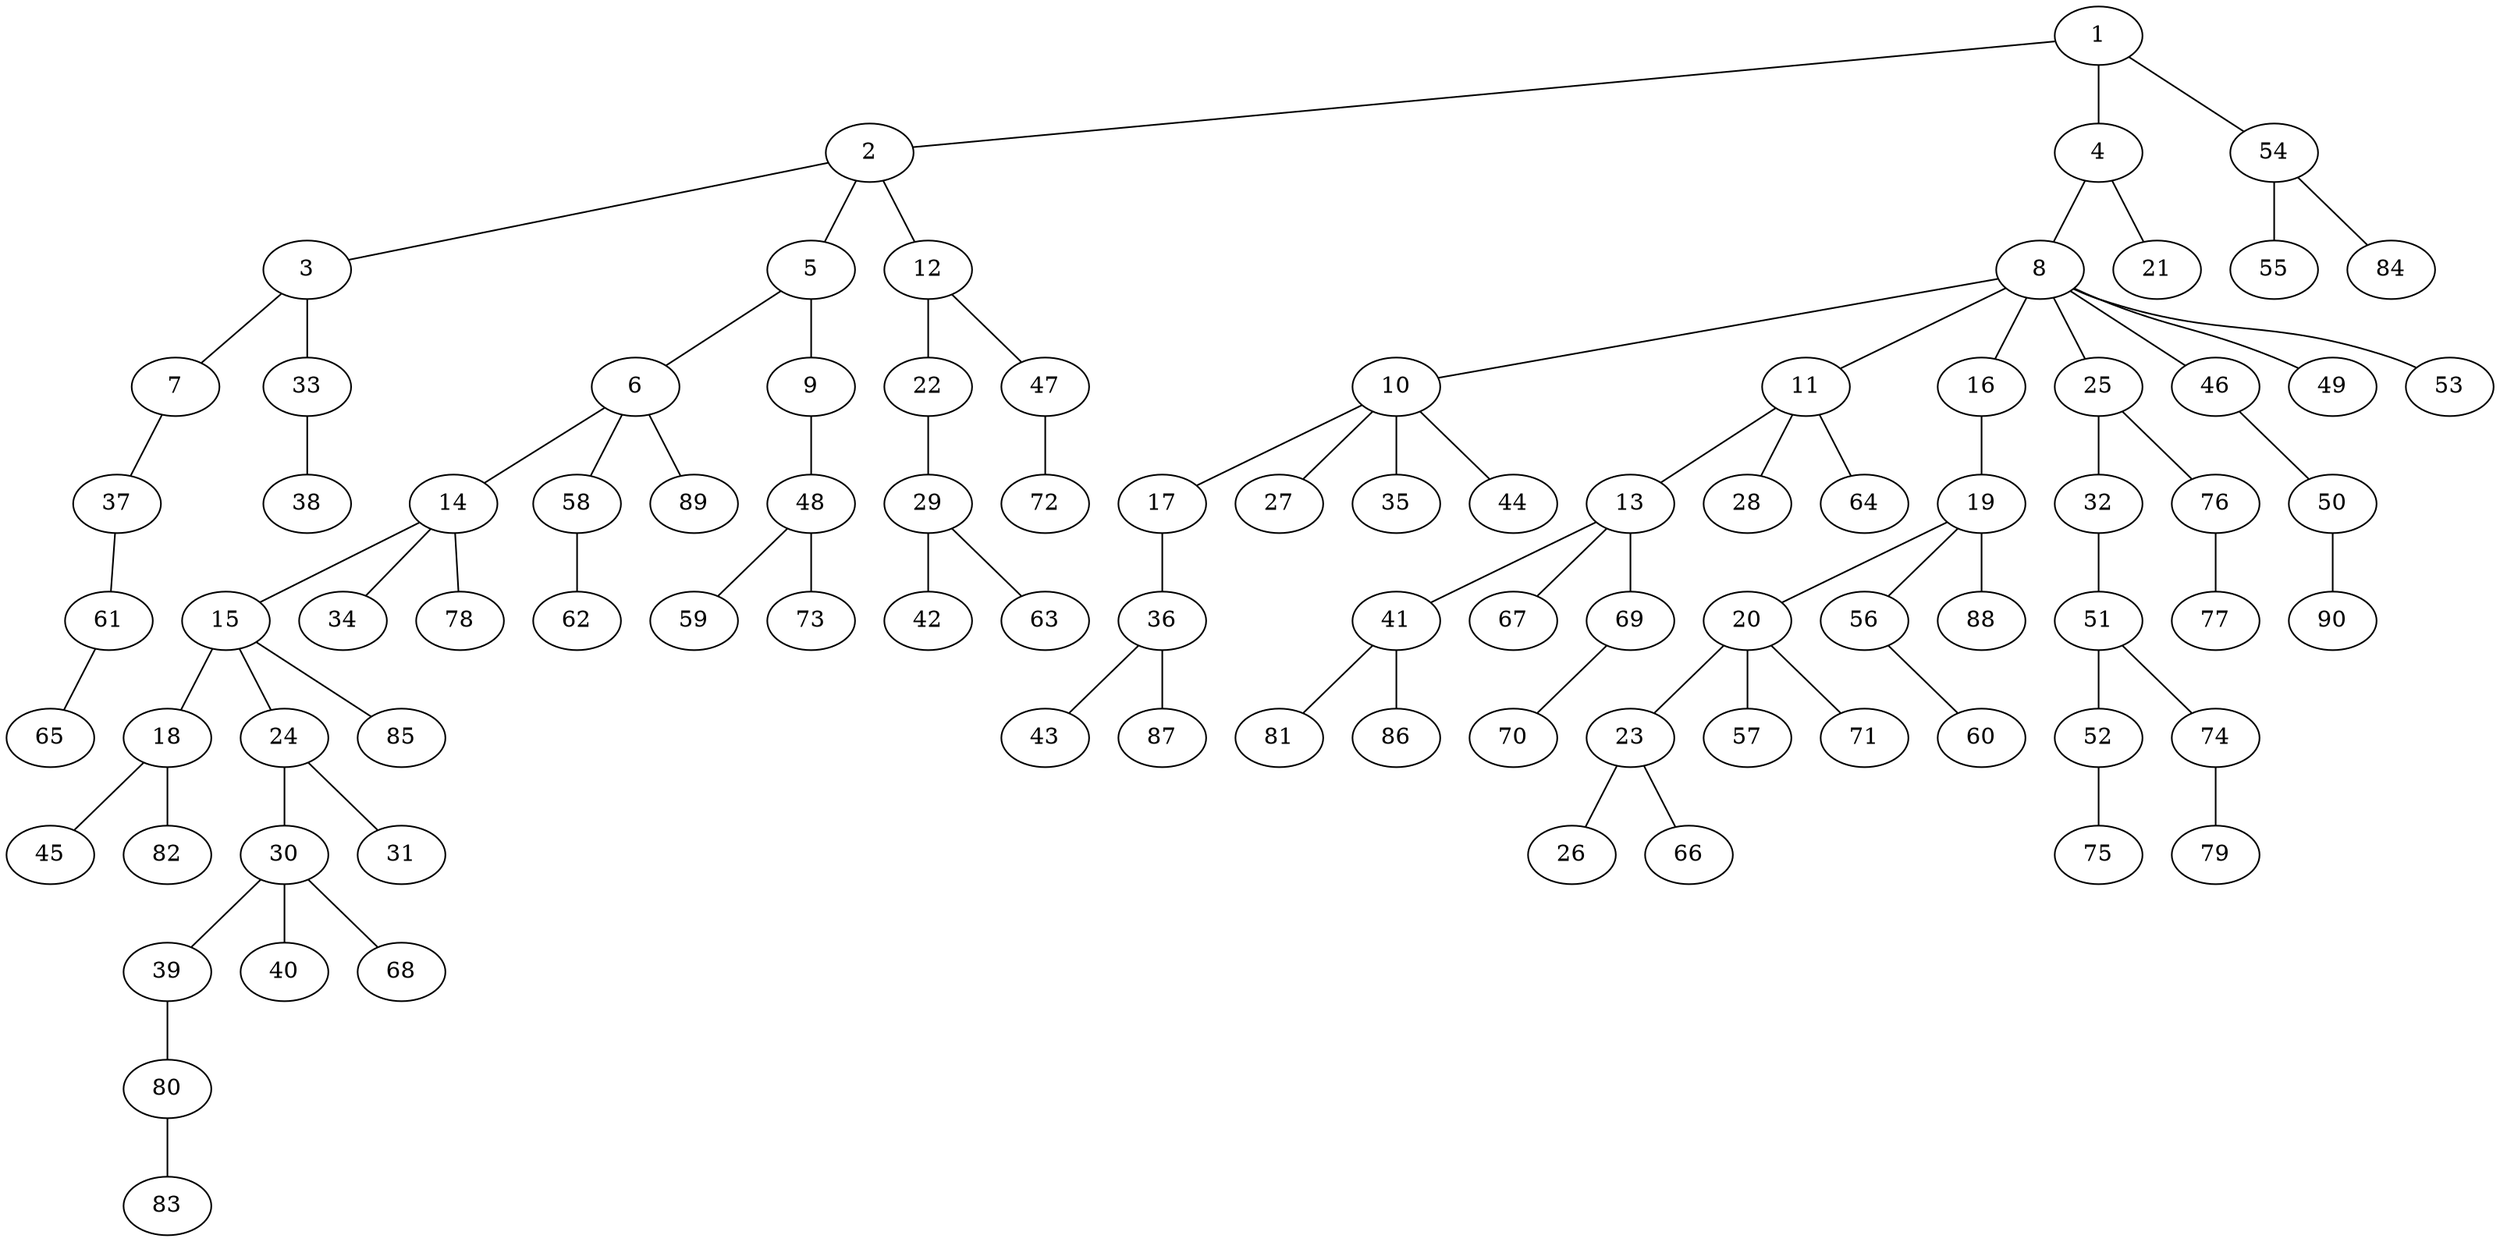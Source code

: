 graph graphname {1--2
1--4
1--54
2--3
2--5
2--12
3--7
3--33
4--8
4--21
5--6
5--9
6--14
6--58
6--89
7--37
8--10
8--11
8--16
8--25
8--46
8--49
8--53
9--48
10--17
10--27
10--35
10--44
11--13
11--28
11--64
12--22
12--47
13--41
13--67
13--69
14--15
14--34
14--78
15--18
15--24
15--85
16--19
17--36
18--45
18--82
19--20
19--56
19--88
20--23
20--57
20--71
22--29
23--26
23--66
24--30
24--31
25--32
25--76
29--42
29--63
30--39
30--40
30--68
32--51
33--38
36--43
36--87
37--61
39--80
41--81
41--86
46--50
47--72
48--59
48--73
50--90
51--52
51--74
52--75
54--55
54--84
56--60
58--62
61--65
69--70
74--79
76--77
80--83
}